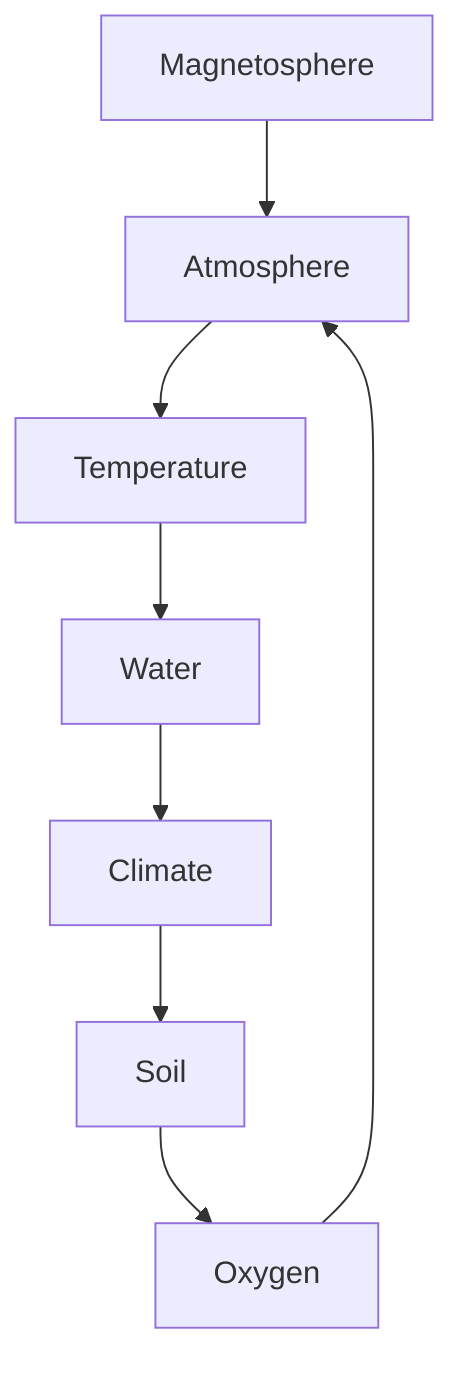 graph TD
    Magnetosphere["Magnetosphere"]
    Atmosphere["Atmosphere"]
    Temperature["Temperature"]
    Water["Water"]
    Climate["Climate"]
    Soil["Soil"]
    Oxygen["Oxygen"]

    Magnetosphere --> Atmosphere
    Atmosphere --> Temperature
    Temperature --> Water
    Water --> Climate
    Climate --> Soil
    Soil --> Oxygen
    Oxygen --> Atmosphere